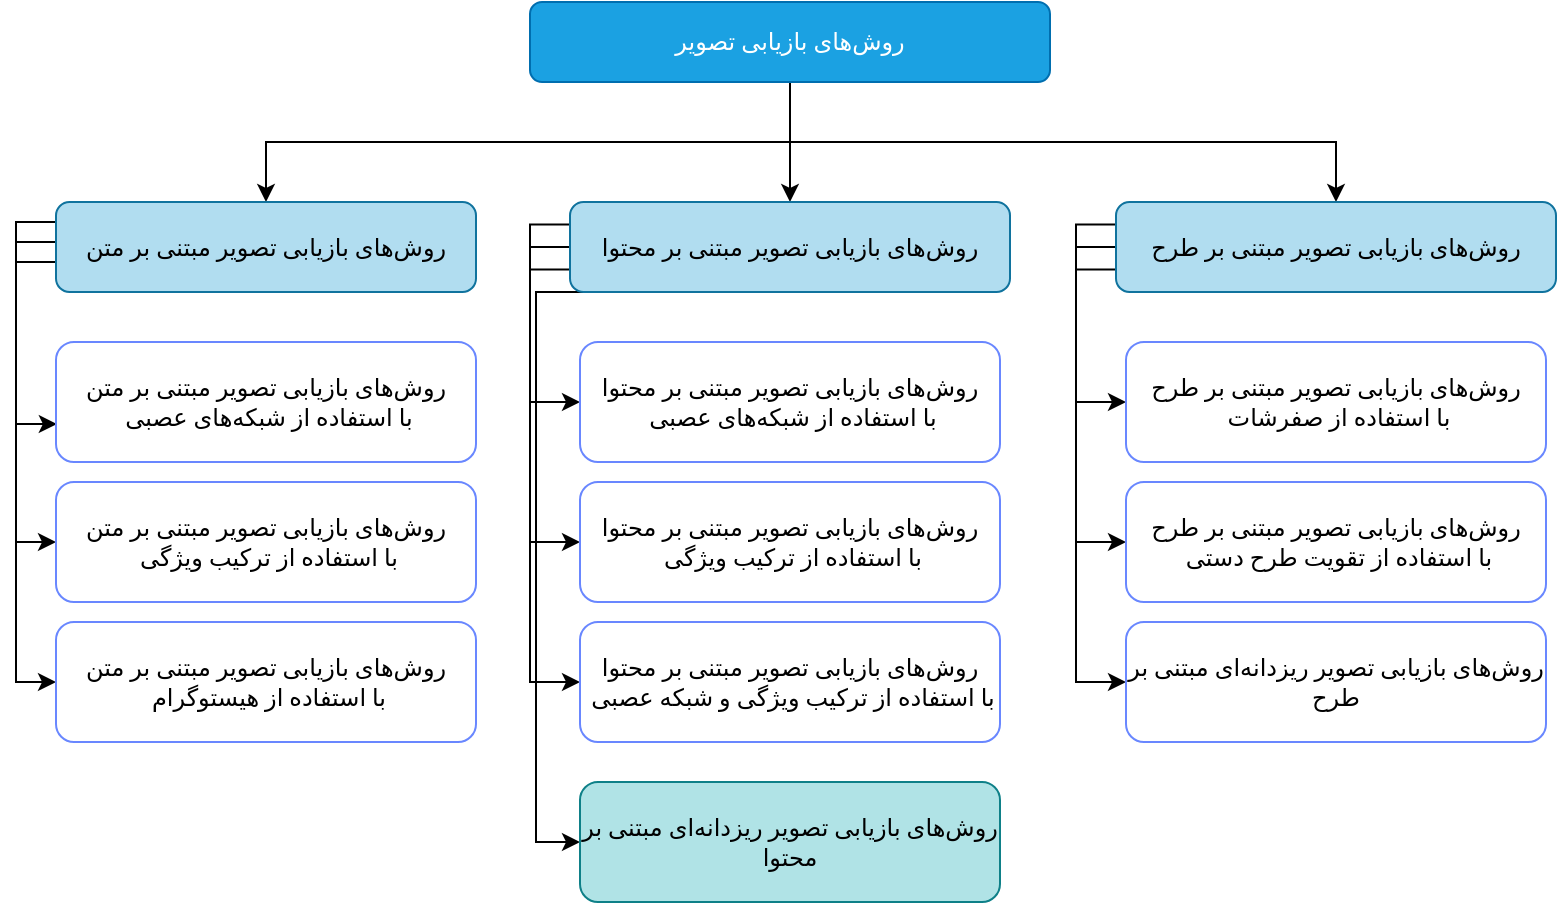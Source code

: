 <mxfile version="17.4.2" type="device"><diagram id="q6IE-kUlmPDI-Z7A5Nh2" name="Page-1"><mxGraphModel dx="630" dy="490" grid="1" gridSize="10" guides="1" tooltips="1" connect="1" arrows="1" fold="1" page="1" pageScale="1" pageWidth="1100" pageHeight="850" math="0" shadow="0"><root><mxCell id="0"/><mxCell id="1" parent="0"/><mxCell id="d-Krzaq-XQKsCyseQ7fA-3" style="edgeStyle=orthogonalEdgeStyle;rounded=0;orthogonalLoop=1;jettySize=auto;html=1;fontFamily=Tahoma;" parent="1" source="d-Krzaq-XQKsCyseQ7fA-1" target="d-Krzaq-XQKsCyseQ7fA-2" edge="1"><mxGeometry relative="1" as="geometry"><Array as="points"><mxPoint x="427" y="350"/><mxPoint x="165" y="350"/></Array></mxGeometry></mxCell><mxCell id="d-Krzaq-XQKsCyseQ7fA-5" style="edgeStyle=orthogonalEdgeStyle;rounded=0;orthogonalLoop=1;jettySize=auto;html=1;fontFamily=Tahoma;" parent="1" source="d-Krzaq-XQKsCyseQ7fA-1" target="d-Krzaq-XQKsCyseQ7fA-4" edge="1"><mxGeometry relative="1" as="geometry"/></mxCell><mxCell id="d-Krzaq-XQKsCyseQ7fA-7" style="edgeStyle=orthogonalEdgeStyle;rounded=0;orthogonalLoop=1;jettySize=auto;html=1;fontFamily=Tahoma;" parent="1" source="d-Krzaq-XQKsCyseQ7fA-1" target="d-Krzaq-XQKsCyseQ7fA-6" edge="1"><mxGeometry relative="1" as="geometry"><Array as="points"><mxPoint x="427" y="350"/><mxPoint x="700" y="350"/></Array></mxGeometry></mxCell><mxCell id="d-Krzaq-XQKsCyseQ7fA-1" value="روش‌های بازیابی تصویر" style="rounded=1;whiteSpace=wrap;html=1;fontFamily=Tahoma;fillColor=#1ba1e2;strokeColor=#006EAF;fontColor=#ffffff;" parent="1" vertex="1"><mxGeometry x="297" y="280" width="260" height="40" as="geometry"/></mxCell><mxCell id="d-Krzaq-XQKsCyseQ7fA-18" style="edgeStyle=orthogonalEdgeStyle;rounded=0;orthogonalLoop=1;jettySize=auto;html=1;entryX=0.002;entryY=0.684;entryDx=0;entryDy=0;entryPerimeter=0;fontFamily=Tahoma;" parent="1" source="d-Krzaq-XQKsCyseQ7fA-2" target="d-Krzaq-XQKsCyseQ7fA-8" edge="1"><mxGeometry relative="1" as="geometry"><Array as="points"><mxPoint x="40" y="400"/><mxPoint x="40" y="491"/></Array></mxGeometry></mxCell><mxCell id="d-Krzaq-XQKsCyseQ7fA-19" style="edgeStyle=orthogonalEdgeStyle;rounded=0;orthogonalLoop=1;jettySize=auto;html=1;entryX=0;entryY=0.5;entryDx=0;entryDy=0;fontFamily=Tahoma;" parent="1" source="d-Krzaq-XQKsCyseQ7fA-2" target="d-Krzaq-XQKsCyseQ7fA-9" edge="1"><mxGeometry relative="1" as="geometry"><Array as="points"><mxPoint x="40" y="390"/><mxPoint x="40" y="550"/></Array></mxGeometry></mxCell><mxCell id="d-Krzaq-XQKsCyseQ7fA-20" style="edgeStyle=orthogonalEdgeStyle;rounded=0;orthogonalLoop=1;jettySize=auto;html=1;entryX=0;entryY=0.5;entryDx=0;entryDy=0;fontFamily=Tahoma;" parent="1" source="d-Krzaq-XQKsCyseQ7fA-2" target="d-Krzaq-XQKsCyseQ7fA-10" edge="1"><mxGeometry relative="1" as="geometry"><Array as="points"><mxPoint x="40" y="410"/><mxPoint x="40" y="620"/></Array></mxGeometry></mxCell><mxCell id="d-Krzaq-XQKsCyseQ7fA-2" value="روش‌های بازیابی تصویر مبتنی بر متن" style="rounded=1;whiteSpace=wrap;html=1;fontFamily=Tahoma;strokeColor=#10739e;fillColor=#b1ddf0;" parent="1" vertex="1"><mxGeometry x="60" y="380" width="210" height="45" as="geometry"/></mxCell><mxCell id="d-Krzaq-XQKsCyseQ7fA-21" style="edgeStyle=orthogonalEdgeStyle;rounded=0;orthogonalLoop=1;jettySize=auto;html=1;exitX=0;exitY=0.75;exitDx=0;exitDy=0;entryX=0;entryY=0.5;entryDx=0;entryDy=0;fontFamily=Tahoma;" parent="1" source="d-Krzaq-XQKsCyseQ7fA-4" target="d-Krzaq-XQKsCyseQ7fA-11" edge="1"><mxGeometry relative="1" as="geometry"/></mxCell><mxCell id="d-Krzaq-XQKsCyseQ7fA-22" style="edgeStyle=orthogonalEdgeStyle;rounded=0;orthogonalLoop=1;jettySize=auto;html=1;exitX=0;exitY=0.5;exitDx=0;exitDy=0;entryX=0;entryY=0.5;entryDx=0;entryDy=0;fontFamily=Tahoma;" parent="1" source="d-Krzaq-XQKsCyseQ7fA-4" target="d-Krzaq-XQKsCyseQ7fA-12" edge="1"><mxGeometry relative="1" as="geometry"/></mxCell><mxCell id="d-Krzaq-XQKsCyseQ7fA-24" style="edgeStyle=orthogonalEdgeStyle;rounded=0;orthogonalLoop=1;jettySize=auto;html=1;exitX=0;exitY=0.25;exitDx=0;exitDy=0;entryX=0;entryY=0.5;entryDx=0;entryDy=0;fontFamily=Tahoma;" parent="1" source="d-Krzaq-XQKsCyseQ7fA-4" target="d-Krzaq-XQKsCyseQ7fA-13" edge="1"><mxGeometry relative="1" as="geometry"/></mxCell><mxCell id="d-Krzaq-XQKsCyseQ7fA-25" style="edgeStyle=orthogonalEdgeStyle;rounded=0;orthogonalLoop=1;jettySize=auto;html=1;exitX=0.25;exitY=1;exitDx=0;exitDy=0;entryX=0;entryY=0.5;entryDx=0;entryDy=0;fontFamily=Tahoma;" parent="1" source="d-Krzaq-XQKsCyseQ7fA-4" target="d-Krzaq-XQKsCyseQ7fA-14" edge="1"><mxGeometry relative="1" as="geometry"><Array as="points"><mxPoint x="300" y="425"/><mxPoint x="300" y="700"/></Array></mxGeometry></mxCell><mxCell id="d-Krzaq-XQKsCyseQ7fA-4" value="روش‌های بازیابی تصویر مبتنی بر محتوا" style="rounded=1;whiteSpace=wrap;html=1;fontFamily=Tahoma;strokeColor=#10739e;fillColor=#b1ddf0;" parent="1" vertex="1"><mxGeometry x="317" y="380" width="220" height="45" as="geometry"/></mxCell><mxCell id="d-Krzaq-XQKsCyseQ7fA-26" style="edgeStyle=orthogonalEdgeStyle;rounded=0;orthogonalLoop=1;jettySize=auto;html=1;exitX=0;exitY=0.75;exitDx=0;exitDy=0;entryX=0;entryY=0.5;entryDx=0;entryDy=0;fontFamily=Tahoma;" parent="1" source="d-Krzaq-XQKsCyseQ7fA-6" target="d-Krzaq-XQKsCyseQ7fA-15" edge="1"><mxGeometry relative="1" as="geometry"/></mxCell><mxCell id="d-Krzaq-XQKsCyseQ7fA-27" style="edgeStyle=orthogonalEdgeStyle;rounded=0;orthogonalLoop=1;jettySize=auto;html=1;exitX=0;exitY=0.5;exitDx=0;exitDy=0;entryX=0;entryY=0.5;entryDx=0;entryDy=0;fontFamily=Tahoma;" parent="1" source="d-Krzaq-XQKsCyseQ7fA-6" target="d-Krzaq-XQKsCyseQ7fA-16" edge="1"><mxGeometry relative="1" as="geometry"/></mxCell><mxCell id="d-Krzaq-XQKsCyseQ7fA-28" style="edgeStyle=orthogonalEdgeStyle;rounded=0;orthogonalLoop=1;jettySize=auto;html=1;exitX=0;exitY=0.25;exitDx=0;exitDy=0;entryX=0;entryY=0.5;entryDx=0;entryDy=0;fontFamily=Tahoma;" parent="1" source="d-Krzaq-XQKsCyseQ7fA-6" target="d-Krzaq-XQKsCyseQ7fA-17" edge="1"><mxGeometry relative="1" as="geometry"/></mxCell><mxCell id="d-Krzaq-XQKsCyseQ7fA-6" value="روش‌های بازیابی تصویر مبتنی بر طرح" style="rounded=1;whiteSpace=wrap;html=1;fontFamily=Tahoma;strokeColor=#10739e;fillColor=#b1ddf0;" parent="1" vertex="1"><mxGeometry x="590" y="380" width="220" height="45" as="geometry"/></mxCell><mxCell id="d-Krzaq-XQKsCyseQ7fA-8" value="روش‌های بازیابی تصویر مبتنی بر متن&lt;br&gt;&amp;nbsp;با استفاده از شبکه‌های عصبی" style="rounded=1;whiteSpace=wrap;html=1;fontFamily=Tahoma;strokeColor=#6987FF;" parent="1" vertex="1"><mxGeometry x="60" y="450" width="210" height="60" as="geometry"/></mxCell><mxCell id="d-Krzaq-XQKsCyseQ7fA-9" value="روش‌های بازیابی تصویر مبتنی بر متن&lt;br&gt;&amp;nbsp;با استفاده از ترکیب ویژگی" style="rounded=1;whiteSpace=wrap;html=1;fontFamily=Tahoma;strokeColor=#6987FF;" parent="1" vertex="1"><mxGeometry x="60" y="520" width="210" height="60" as="geometry"/></mxCell><mxCell id="d-Krzaq-XQKsCyseQ7fA-10" value="روش‌های بازیابی تصویر مبتنی بر متن&lt;br&gt;&amp;nbsp;با استفاده از هیستوگرام" style="rounded=1;whiteSpace=wrap;html=1;fontFamily=Tahoma;strokeColor=#6987FF;" parent="1" vertex="1"><mxGeometry x="60" y="590" width="210" height="60" as="geometry"/></mxCell><mxCell id="d-Krzaq-XQKsCyseQ7fA-11" value="روش‌های بازیابی تصویر مبتنی بر محتوا&lt;br&gt;&amp;nbsp;با استفاده از شبکه‌های عصبی" style="rounded=1;whiteSpace=wrap;html=1;fontFamily=Tahoma;strokeColor=#6987FF;" parent="1" vertex="1"><mxGeometry x="322" y="450" width="210" height="60" as="geometry"/></mxCell><mxCell id="d-Krzaq-XQKsCyseQ7fA-12" value="روش‌های بازیابی تصویر مبتنی بر محتوا&lt;br&gt;&amp;nbsp;با استفاده از ترکیب ویژگی" style="rounded=1;whiteSpace=wrap;html=1;fontFamily=Tahoma;strokeColor=#6987FF;" parent="1" vertex="1"><mxGeometry x="322" y="520" width="210" height="60" as="geometry"/></mxCell><mxCell id="d-Krzaq-XQKsCyseQ7fA-13" value="روش‌های بازیابی تصویر مبتنی بر محتوا&lt;br&gt;&amp;nbsp;با استفاده از ترکیب ویژگی و شبکه عصبی" style="rounded=1;whiteSpace=wrap;html=1;fontFamily=Tahoma;strokeColor=#6987FF;" parent="1" vertex="1"><mxGeometry x="322" y="590" width="210" height="60" as="geometry"/></mxCell><mxCell id="d-Krzaq-XQKsCyseQ7fA-14" value="روش‌های بازیابی تصویر ریزدانه‌ای مبتنی بر محتوا" style="rounded=1;whiteSpace=wrap;html=1;fontFamily=Tahoma;strokeColor=#0e8088;fillColor=#b0e3e6;" parent="1" vertex="1"><mxGeometry x="322" y="670" width="210" height="60" as="geometry"/></mxCell><mxCell id="d-Krzaq-XQKsCyseQ7fA-15" value="روش‌های بازیابی تصویر مبتنی بر طرح&lt;br&gt;&amp;nbsp;با استفاده از صفرشات" style="rounded=1;whiteSpace=wrap;html=1;fontFamily=Tahoma;strokeColor=#6987FF;" parent="1" vertex="1"><mxGeometry x="595" y="450" width="210" height="60" as="geometry"/></mxCell><mxCell id="d-Krzaq-XQKsCyseQ7fA-16" value="روش‌های بازیابی تصویر مبتنی بر طرح&lt;br&gt;&amp;nbsp;با استفاده از تقویت طرح دستی" style="rounded=1;whiteSpace=wrap;html=1;fontFamily=Tahoma;strokeColor=#6987FF;" parent="1" vertex="1"><mxGeometry x="595" y="520" width="210" height="60" as="geometry"/></mxCell><mxCell id="d-Krzaq-XQKsCyseQ7fA-17" value="روش‌های بازیابی تصویر ریزدانه‌ای مبتنی بر طرح" style="rounded=1;whiteSpace=wrap;html=1;fontFamily=Tahoma;strokeColor=#6987FF;" parent="1" vertex="1"><mxGeometry x="595" y="590" width="210" height="60" as="geometry"/></mxCell></root></mxGraphModel></diagram></mxfile>